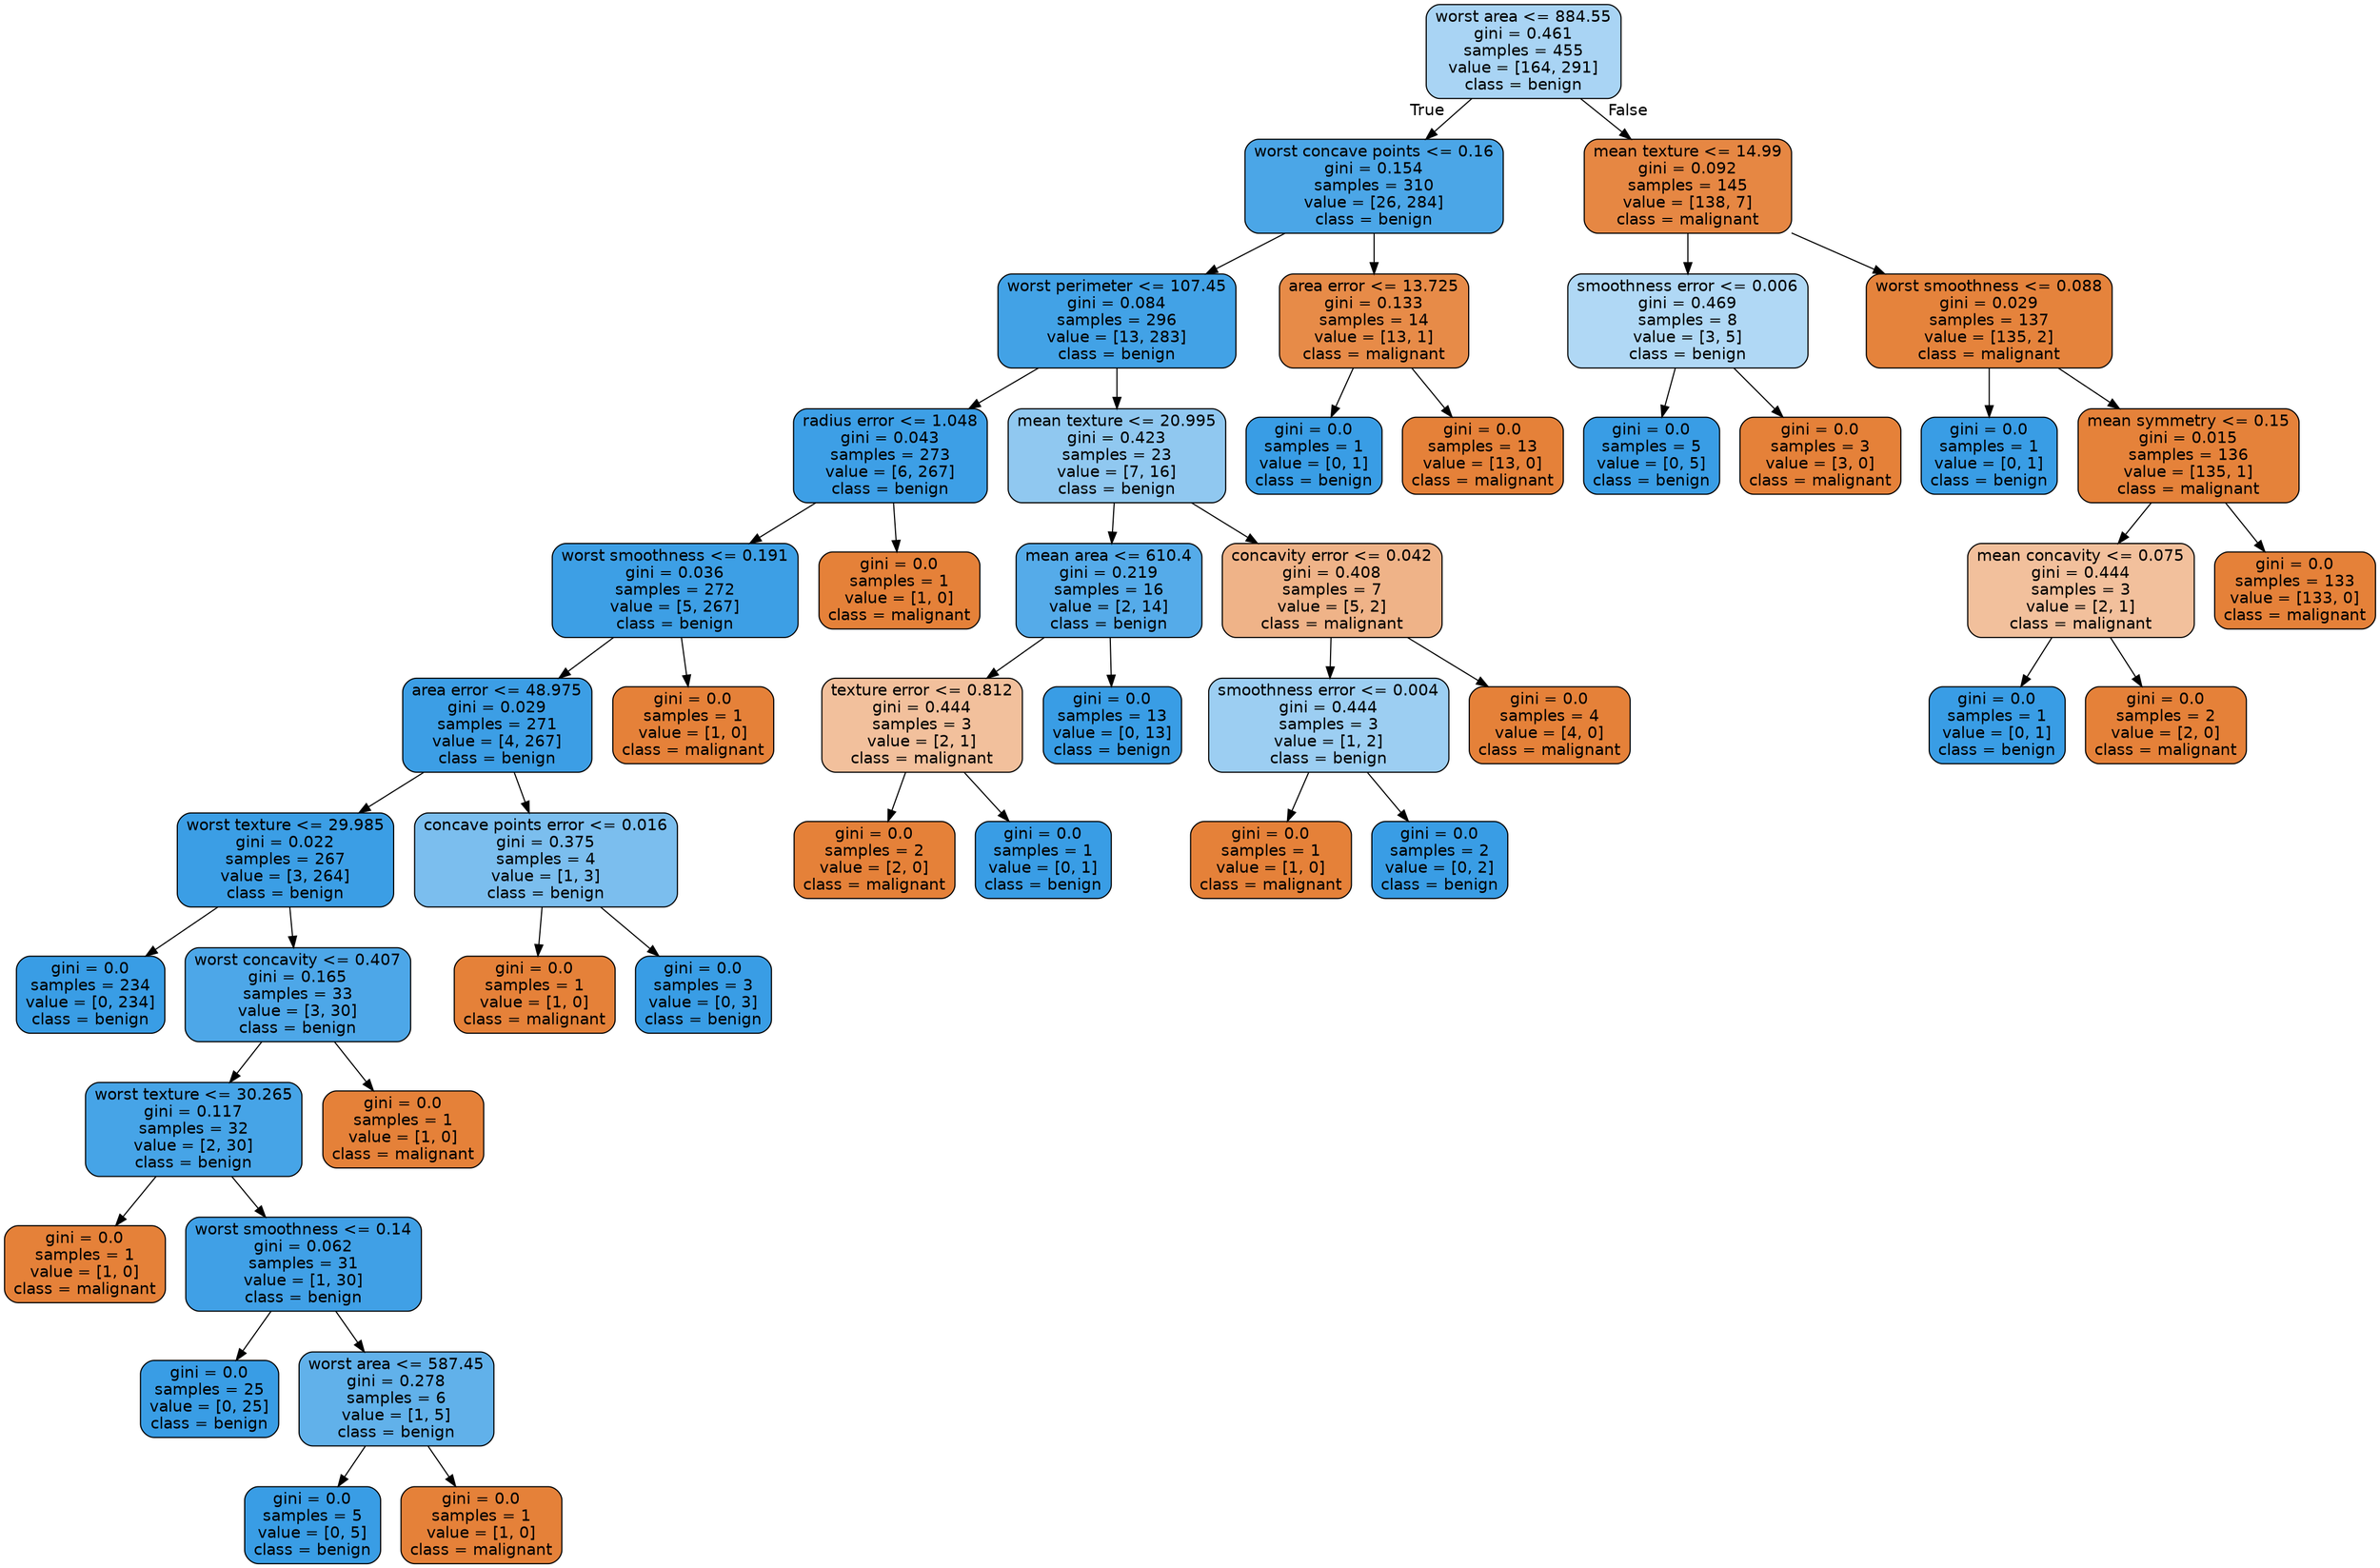 digraph Tree {
node [shape=box, style="filled, rounded", color="black", fontname=helvetica] ;
edge [fontname=helvetica] ;
0 [label="worst area <= 884.55\ngini = 0.461\nsamples = 455\nvalue = [164, 291]\nclass = benign", fillcolor="#a9d4f4"] ;
1 [label="worst concave points <= 0.16\ngini = 0.154\nsamples = 310\nvalue = [26, 284]\nclass = benign", fillcolor="#4ba6e7"] ;
0 -> 1 [labeldistance=2.5, labelangle=45, headlabel="True"] ;
2 [label="worst perimeter <= 107.45\ngini = 0.084\nsamples = 296\nvalue = [13, 283]\nclass = benign", fillcolor="#42a2e6"] ;
1 -> 2 ;
3 [label="radius error <= 1.048\ngini = 0.043\nsamples = 273\nvalue = [6, 267]\nclass = benign", fillcolor="#3d9fe6"] ;
2 -> 3 ;
4 [label="worst smoothness <= 0.191\ngini = 0.036\nsamples = 272\nvalue = [5, 267]\nclass = benign", fillcolor="#3d9fe5"] ;
3 -> 4 ;
5 [label="area error <= 48.975\ngini = 0.029\nsamples = 271\nvalue = [4, 267]\nclass = benign", fillcolor="#3c9ee5"] ;
4 -> 5 ;
6 [label="worst texture <= 29.985\ngini = 0.022\nsamples = 267\nvalue = [3, 264]\nclass = benign", fillcolor="#3b9ee5"] ;
5 -> 6 ;
7 [label="gini = 0.0\nsamples = 234\nvalue = [0, 234]\nclass = benign", fillcolor="#399de5"] ;
6 -> 7 ;
8 [label="worst concavity <= 0.407\ngini = 0.165\nsamples = 33\nvalue = [3, 30]\nclass = benign", fillcolor="#4da7e8"] ;
6 -> 8 ;
9 [label="worst texture <= 30.265\ngini = 0.117\nsamples = 32\nvalue = [2, 30]\nclass = benign", fillcolor="#46a4e7"] ;
8 -> 9 ;
10 [label="gini = 0.0\nsamples = 1\nvalue = [1, 0]\nclass = malignant", fillcolor="#e58139"] ;
9 -> 10 ;
11 [label="worst smoothness <= 0.14\ngini = 0.062\nsamples = 31\nvalue = [1, 30]\nclass = benign", fillcolor="#40a0e6"] ;
9 -> 11 ;
12 [label="gini = 0.0\nsamples = 25\nvalue = [0, 25]\nclass = benign", fillcolor="#399de5"] ;
11 -> 12 ;
13 [label="worst area <= 587.45\ngini = 0.278\nsamples = 6\nvalue = [1, 5]\nclass = benign", fillcolor="#61b1ea"] ;
11 -> 13 ;
14 [label="gini = 0.0\nsamples = 5\nvalue = [0, 5]\nclass = benign", fillcolor="#399de5"] ;
13 -> 14 ;
15 [label="gini = 0.0\nsamples = 1\nvalue = [1, 0]\nclass = malignant", fillcolor="#e58139"] ;
13 -> 15 ;
16 [label="gini = 0.0\nsamples = 1\nvalue = [1, 0]\nclass = malignant", fillcolor="#e58139"] ;
8 -> 16 ;
17 [label="concave points error <= 0.016\ngini = 0.375\nsamples = 4\nvalue = [1, 3]\nclass = benign", fillcolor="#7bbeee"] ;
5 -> 17 ;
18 [label="gini = 0.0\nsamples = 1\nvalue = [1, 0]\nclass = malignant", fillcolor="#e58139"] ;
17 -> 18 ;
19 [label="gini = 0.0\nsamples = 3\nvalue = [0, 3]\nclass = benign", fillcolor="#399de5"] ;
17 -> 19 ;
20 [label="gini = 0.0\nsamples = 1\nvalue = [1, 0]\nclass = malignant", fillcolor="#e58139"] ;
4 -> 20 ;
21 [label="gini = 0.0\nsamples = 1\nvalue = [1, 0]\nclass = malignant", fillcolor="#e58139"] ;
3 -> 21 ;
22 [label="mean texture <= 20.995\ngini = 0.423\nsamples = 23\nvalue = [7, 16]\nclass = benign", fillcolor="#90c8f0"] ;
2 -> 22 ;
23 [label="mean area <= 610.4\ngini = 0.219\nsamples = 16\nvalue = [2, 14]\nclass = benign", fillcolor="#55abe9"] ;
22 -> 23 ;
24 [label="texture error <= 0.812\ngini = 0.444\nsamples = 3\nvalue = [2, 1]\nclass = malignant", fillcolor="#f2c09c"] ;
23 -> 24 ;
25 [label="gini = 0.0\nsamples = 2\nvalue = [2, 0]\nclass = malignant", fillcolor="#e58139"] ;
24 -> 25 ;
26 [label="gini = 0.0\nsamples = 1\nvalue = [0, 1]\nclass = benign", fillcolor="#399de5"] ;
24 -> 26 ;
27 [label="gini = 0.0\nsamples = 13\nvalue = [0, 13]\nclass = benign", fillcolor="#399de5"] ;
23 -> 27 ;
28 [label="concavity error <= 0.042\ngini = 0.408\nsamples = 7\nvalue = [5, 2]\nclass = malignant", fillcolor="#efb388"] ;
22 -> 28 ;
29 [label="smoothness error <= 0.004\ngini = 0.444\nsamples = 3\nvalue = [1, 2]\nclass = benign", fillcolor="#9ccef2"] ;
28 -> 29 ;
30 [label="gini = 0.0\nsamples = 1\nvalue = [1, 0]\nclass = malignant", fillcolor="#e58139"] ;
29 -> 30 ;
31 [label="gini = 0.0\nsamples = 2\nvalue = [0, 2]\nclass = benign", fillcolor="#399de5"] ;
29 -> 31 ;
32 [label="gini = 0.0\nsamples = 4\nvalue = [4, 0]\nclass = malignant", fillcolor="#e58139"] ;
28 -> 32 ;
33 [label="area error <= 13.725\ngini = 0.133\nsamples = 14\nvalue = [13, 1]\nclass = malignant", fillcolor="#e78b48"] ;
1 -> 33 ;
34 [label="gini = 0.0\nsamples = 1\nvalue = [0, 1]\nclass = benign", fillcolor="#399de5"] ;
33 -> 34 ;
35 [label="gini = 0.0\nsamples = 13\nvalue = [13, 0]\nclass = malignant", fillcolor="#e58139"] ;
33 -> 35 ;
36 [label="mean texture <= 14.99\ngini = 0.092\nsamples = 145\nvalue = [138, 7]\nclass = malignant", fillcolor="#e68743"] ;
0 -> 36 [labeldistance=2.5, labelangle=-45, headlabel="False"] ;
37 [label="smoothness error <= 0.006\ngini = 0.469\nsamples = 8\nvalue = [3, 5]\nclass = benign", fillcolor="#b0d8f5"] ;
36 -> 37 ;
38 [label="gini = 0.0\nsamples = 5\nvalue = [0, 5]\nclass = benign", fillcolor="#399de5"] ;
37 -> 38 ;
39 [label="gini = 0.0\nsamples = 3\nvalue = [3, 0]\nclass = malignant", fillcolor="#e58139"] ;
37 -> 39 ;
40 [label="worst smoothness <= 0.088\ngini = 0.029\nsamples = 137\nvalue = [135, 2]\nclass = malignant", fillcolor="#e5833c"] ;
36 -> 40 ;
41 [label="gini = 0.0\nsamples = 1\nvalue = [0, 1]\nclass = benign", fillcolor="#399de5"] ;
40 -> 41 ;
42 [label="mean symmetry <= 0.15\ngini = 0.015\nsamples = 136\nvalue = [135, 1]\nclass = malignant", fillcolor="#e5823a"] ;
40 -> 42 ;
43 [label="mean concavity <= 0.075\ngini = 0.444\nsamples = 3\nvalue = [2, 1]\nclass = malignant", fillcolor="#f2c09c"] ;
42 -> 43 ;
44 [label="gini = 0.0\nsamples = 1\nvalue = [0, 1]\nclass = benign", fillcolor="#399de5"] ;
43 -> 44 ;
45 [label="gini = 0.0\nsamples = 2\nvalue = [2, 0]\nclass = malignant", fillcolor="#e58139"] ;
43 -> 45 ;
46 [label="gini = 0.0\nsamples = 133\nvalue = [133, 0]\nclass = malignant", fillcolor="#e58139"] ;
42 -> 46 ;
}
